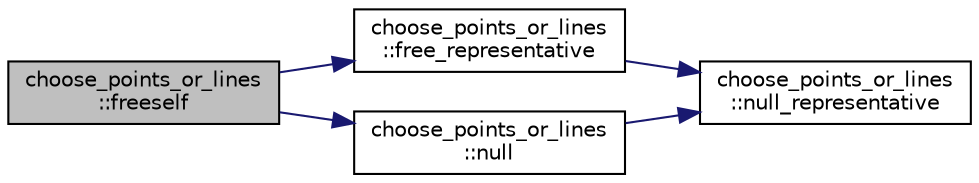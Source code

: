 digraph "choose_points_or_lines::freeself"
{
  edge [fontname="Helvetica",fontsize="10",labelfontname="Helvetica",labelfontsize="10"];
  node [fontname="Helvetica",fontsize="10",shape=record];
  rankdir="LR";
  Node1879 [label="choose_points_or_lines\l::freeself",height=0.2,width=0.4,color="black", fillcolor="grey75", style="filled", fontcolor="black"];
  Node1879 -> Node1880 [color="midnightblue",fontsize="10",style="solid",fontname="Helvetica"];
  Node1880 [label="choose_points_or_lines\l::free_representative",height=0.2,width=0.4,color="black", fillcolor="white", style="filled",URL="$d6/d75/classchoose__points__or__lines.html#aec134389294ee5afc437244fe57a5995"];
  Node1880 -> Node1881 [color="midnightblue",fontsize="10",style="solid",fontname="Helvetica"];
  Node1881 [label="choose_points_or_lines\l::null_representative",height=0.2,width=0.4,color="black", fillcolor="white", style="filled",URL="$d6/d75/classchoose__points__or__lines.html#a6dd8867f938f939e4a674cdb71a8e9fd"];
  Node1879 -> Node1882 [color="midnightblue",fontsize="10",style="solid",fontname="Helvetica"];
  Node1882 [label="choose_points_or_lines\l::null",height=0.2,width=0.4,color="black", fillcolor="white", style="filled",URL="$d6/d75/classchoose__points__or__lines.html#a1ab9aa07986516d121d8241ea9ae92f4"];
  Node1882 -> Node1881 [color="midnightblue",fontsize="10",style="solid",fontname="Helvetica"];
}
